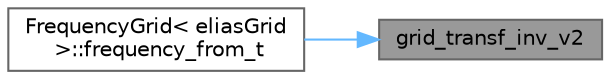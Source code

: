 digraph "grid_transf_inv_v2"
{
 // INTERACTIVE_SVG=YES
 // LATEX_PDF_SIZE
  bgcolor="transparent";
  edge [fontname=Helvetica,fontsize=10,labelfontname=Helvetica,labelfontsize=10];
  node [fontname=Helvetica,fontsize=10,shape=box,height=0.2,width=0.4];
  rankdir="RL";
  Node1 [id="Node000001",label="grid_transf_inv_v2",height=0.2,width=0.4,color="gray40", fillcolor="grey60", style="filled", fontcolor="black",tooltip=" "];
  Node1 -> Node2 [id="edge1_Node000001_Node000002",dir="back",color="steelblue1",style="solid",tooltip=" "];
  Node2 [id="Node000002",label="FrequencyGrid\< eliasGrid\l \>::frequency_from_t",height=0.2,width=0.4,color="grey40", fillcolor="white", style="filled",URL="$df/d83/classFrequencyGrid_3_01eliasGrid_01_4.html#a318d3b59151ed5f5ad7efdc05c916c8c",tooltip=" "];
}

